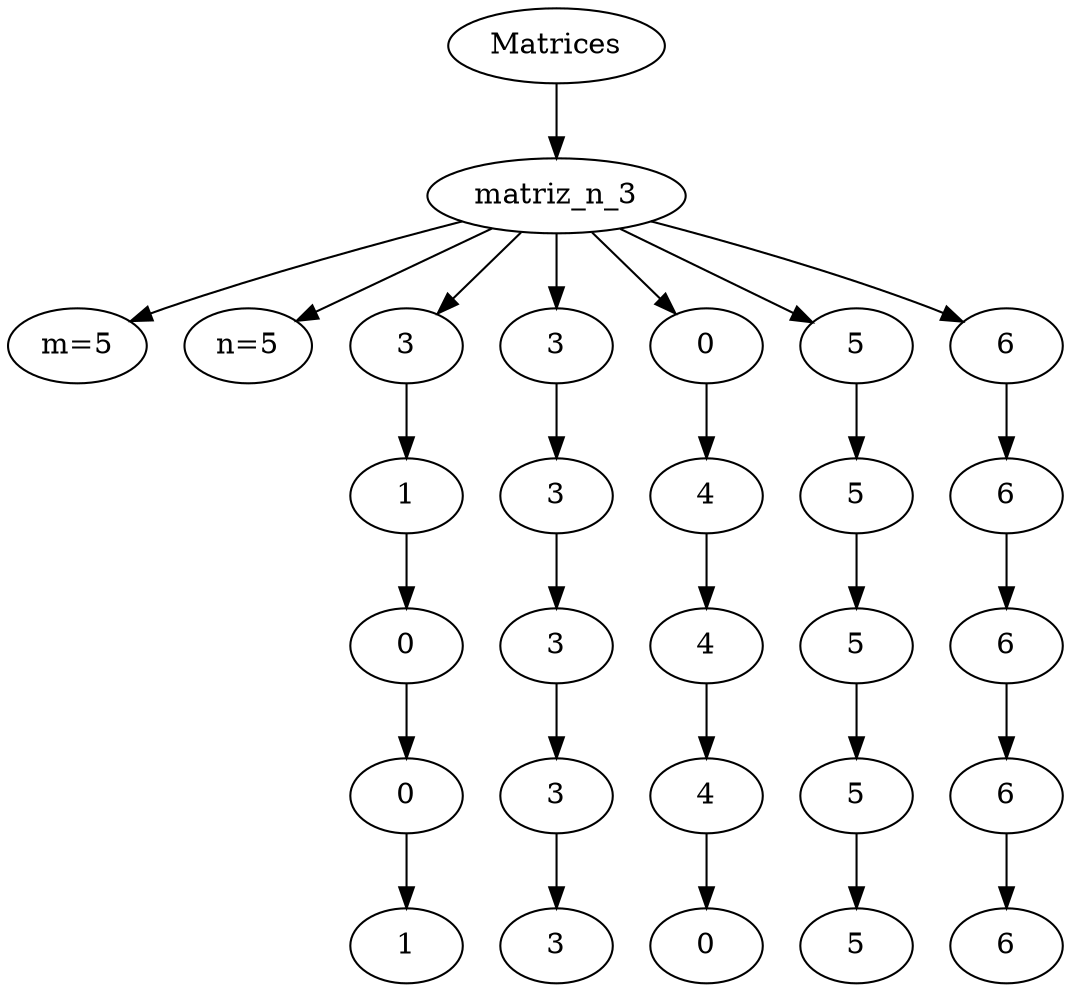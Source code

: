 digraph {
	P [label=Matrices]
	Q [label=matriz_n_3]
	P -> Q
	M [label="m=5"]
	N [label="n=5"]
	Q -> M
	Q -> N
	"0,0" [label=3]
	Q -> "0,0"
	"0,1" [label=1]
	"0,0" -> "0,1"
	"0,2" [label=0]
	"0,1" -> "0,2"
	"0,3" [label=0]
	"0,2" -> "0,3"
	"0,4" [label=1]
	"0,3" -> "0,4"
	"1,0" [label=3]
	Q -> "1,0"
	"1,1" [label=3]
	"1,0" -> "1,1"
	"1,2" [label=3]
	"1,1" -> "1,2"
	"1,3" [label=3]
	"1,2" -> "1,3"
	"1,4" [label=3]
	"1,3" -> "1,4"
	"2,0" [label=0]
	Q -> "2,0"
	"2,1" [label=4]
	"2,0" -> "2,1"
	"2,2" [label=4]
	"2,1" -> "2,2"
	"2,3" [label=4]
	"2,2" -> "2,3"
	"2,4" [label=0]
	"2,3" -> "2,4"
	"3,0" [label=5]
	Q -> "3,0"
	"3,1" [label=5]
	"3,0" -> "3,1"
	"3,2" [label=5]
	"3,1" -> "3,2"
	"3,3" [label=5]
	"3,2" -> "3,3"
	"3,4" [label=5]
	"3,3" -> "3,4"
	"4,0" [label=6]
	Q -> "4,0"
	"4,1" [label=6]
	"4,0" -> "4,1"
	"4,2" [label=6]
	"4,1" -> "4,2"
	"4,3" [label=6]
	"4,2" -> "4,3"
	"4,4" [label=6]
	"4,3" -> "4,4"
}
